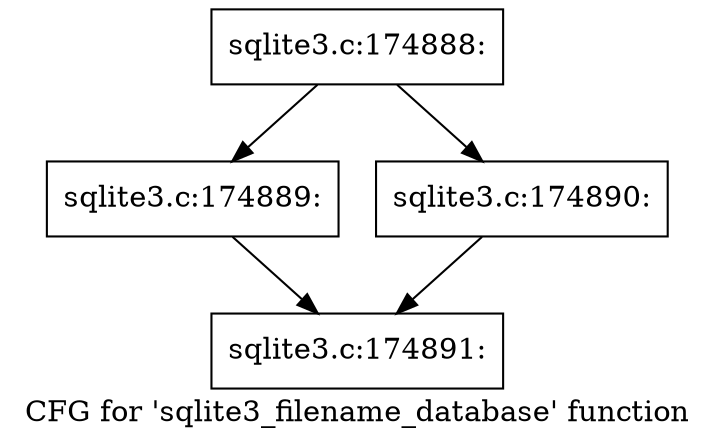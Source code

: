 digraph "CFG for 'sqlite3_filename_database' function" {
	label="CFG for 'sqlite3_filename_database' function";

	Node0x55c0f6b09220 [shape=record,label="{sqlite3.c:174888:}"];
	Node0x55c0f6b09220 -> Node0x55c0f6b09970;
	Node0x55c0f6b09220 -> Node0x55c0f6b0b9e0;
	Node0x55c0f6b09970 [shape=record,label="{sqlite3.c:174889:}"];
	Node0x55c0f6b09970 -> Node0x55c0f55818d0;
	Node0x55c0f6b0b9e0 [shape=record,label="{sqlite3.c:174890:}"];
	Node0x55c0f6b0b9e0 -> Node0x55c0f55818d0;
	Node0x55c0f55818d0 [shape=record,label="{sqlite3.c:174891:}"];
}
